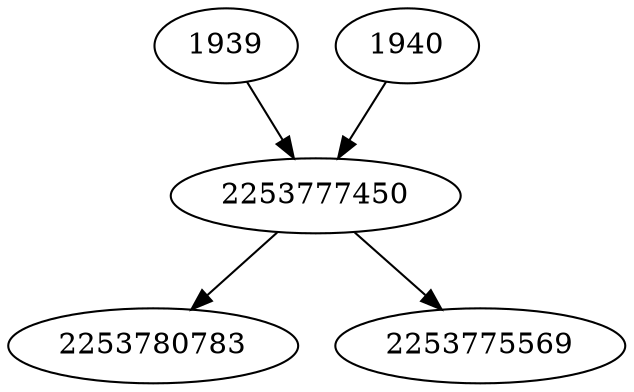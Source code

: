 strict digraph  {
2253777450;
2253780783;
2253775569;
1939;
1940;
2253777450 -> 2253775569;
2253777450 -> 2253780783;
1939 -> 2253777450;
1940 -> 2253777450;
}
